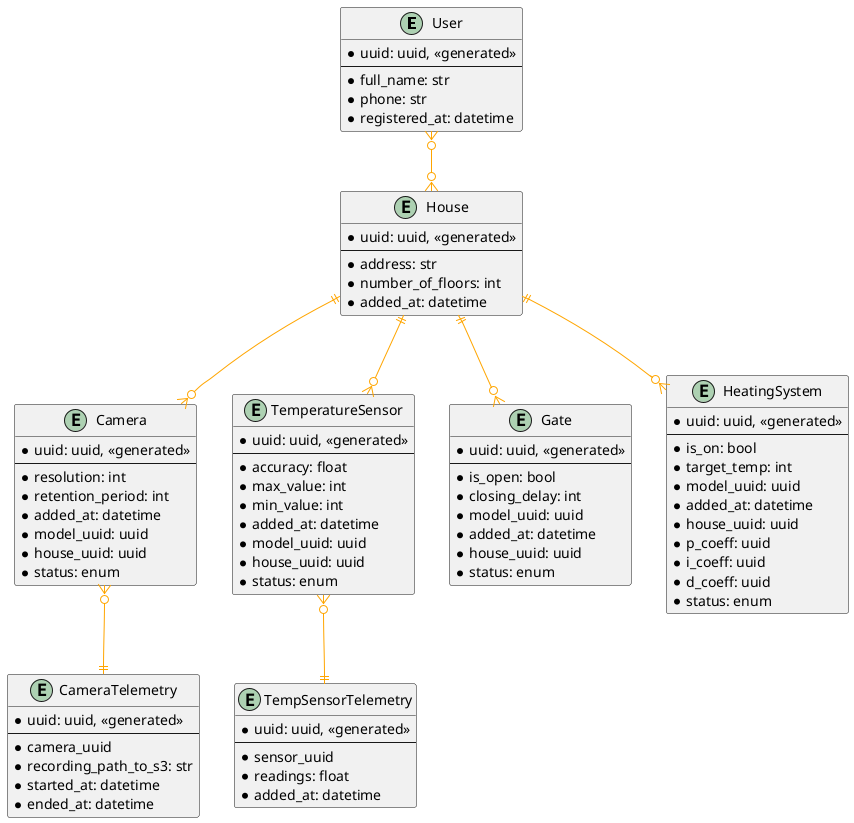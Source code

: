 @startuml
skinparam ArrowColor Orange

entity "User" as user {
  * uuid: uuid, <<generated>>
  --
  * full_name: str
  * phone: str
  * registered_at: datetime
}

entity "House" as house {
  * uuid: uuid, <<generated>>
  --
  * address: str
  * number_of_floors: int
  * added_at: datetime
}

entity "Camera" as camera {
  * uuid: uuid, <<generated>>
  --
  * resolution: int
  * retention_period: int
  * added_at: datetime
  * model_uuid: uuid
  * house_uuid: uuid
  * status: enum
}

entity "TemperatureSensor" as t_sensor {
  * uuid: uuid, <<generated>>
  --
  * accuracy: float
  * max_value: int
  * min_value: int
  * added_at: datetime
  * model_uuid: uuid
  * house_uuid: uuid
  * status: enum
}

entity "Gate" as gate {
  * uuid: uuid, <<generated>>
  --
  * is_open: bool
  * closing_delay: int
  * model_uuid: uuid
  * added_at: datetime
  * house_uuid: uuid
  * status: enum
}

entity "HeatingSystem" as h_s {
  * uuid: uuid, <<generated>>
  --
  * is_on: bool
  * target_temp: int
  * model_uuid: uuid
  * added_at: datetime
  * house_uuid: uuid
  * p_coeff: uuid
  * i_coeff: uuid
  * d_coeff: uuid
  * status: enum
}

entity "CameraTelemetry" as c_t {
  * uuid: uuid, <<generated>>
  --
  * camera_uuid
  * recording_path_to_s3: str
  * started_at: datetime
  * ended_at: datetime
}

entity "TempSensorTelemetry" as t_t {
  * uuid: uuid, <<generated>>
  --
  * sensor_uuid
  * readings: float
  * added_at: datetime
}

'Связи
camera }o-up-|| house
camera }o-down-|| c_t
h_s }o-up-|| house
gate }o-up-|| house
t_sensor }o-up-|| house
t_sensor }o-down-|| t_t
user }o--o{ house

@enduml